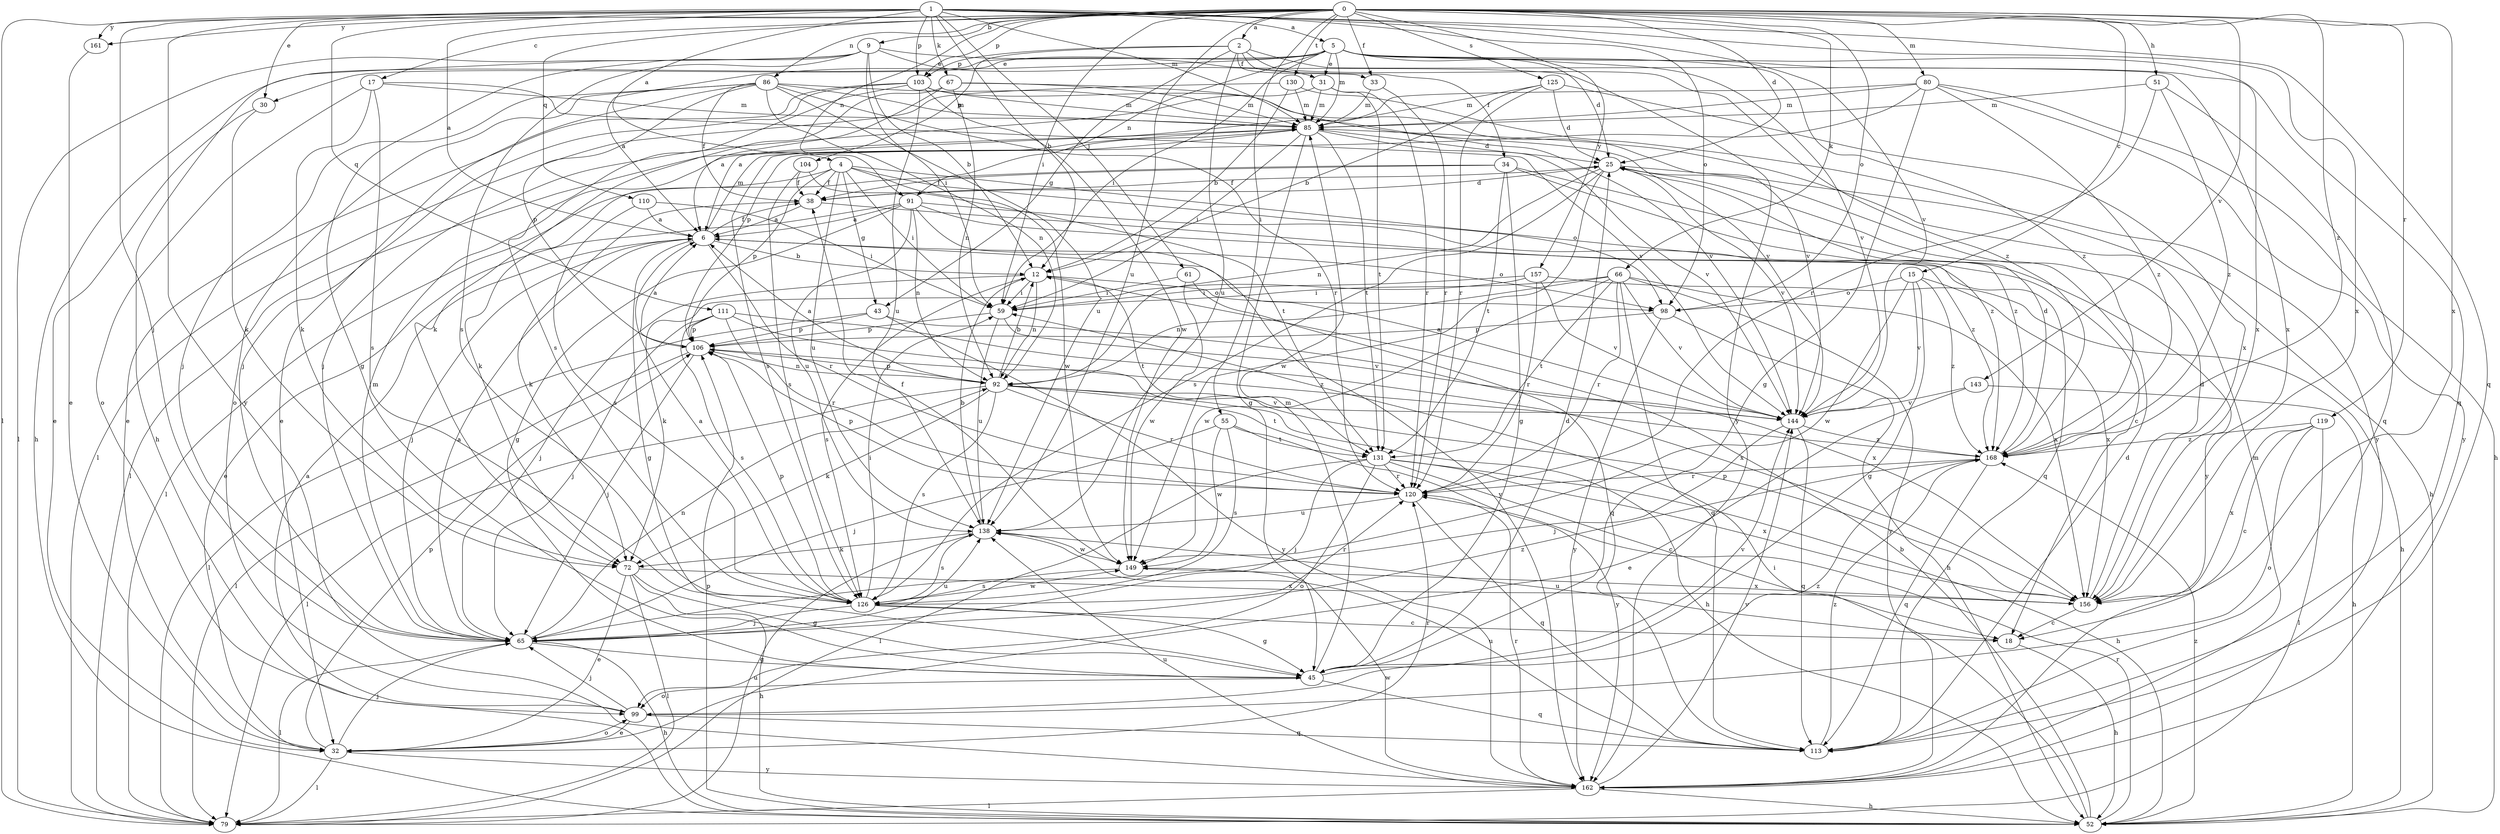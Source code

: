 strict digraph  {
0;
1;
2;
4;
5;
6;
9;
12;
15;
17;
18;
25;
30;
31;
32;
33;
34;
38;
43;
45;
51;
52;
55;
59;
61;
65;
66;
67;
72;
79;
80;
85;
86;
91;
92;
98;
99;
103;
104;
106;
110;
111;
113;
119;
120;
125;
126;
130;
131;
138;
143;
144;
149;
156;
157;
161;
162;
168;
0 -> 2  [label=a];
0 -> 9  [label=b];
0 -> 15  [label=c];
0 -> 17  [label=c];
0 -> 25  [label=d];
0 -> 33  [label=f];
0 -> 51  [label=h];
0 -> 55  [label=i];
0 -> 59  [label=i];
0 -> 66  [label=k];
0 -> 79  [label=l];
0 -> 80  [label=m];
0 -> 86  [label=n];
0 -> 91  [label=n];
0 -> 98  [label=o];
0 -> 103  [label=p];
0 -> 110  [label=q];
0 -> 119  [label=r];
0 -> 125  [label=s];
0 -> 130  [label=t];
0 -> 138  [label=u];
0 -> 143  [label=v];
0 -> 156  [label=x];
0 -> 157  [label=y];
0 -> 161  [label=y];
0 -> 168  [label=z];
1 -> 4  [label=a];
1 -> 5  [label=a];
1 -> 6  [label=a];
1 -> 12  [label=b];
1 -> 30  [label=e];
1 -> 61  [label=j];
1 -> 65  [label=j];
1 -> 67  [label=k];
1 -> 85  [label=m];
1 -> 98  [label=o];
1 -> 103  [label=p];
1 -> 111  [label=q];
1 -> 113  [label=q];
1 -> 144  [label=v];
1 -> 156  [label=x];
1 -> 161  [label=y];
1 -> 162  [label=y];
2 -> 33  [label=f];
2 -> 34  [label=f];
2 -> 43  [label=g];
2 -> 103  [label=p];
2 -> 104  [label=p];
2 -> 138  [label=u];
2 -> 156  [label=x];
2 -> 168  [label=z];
4 -> 38  [label=f];
4 -> 43  [label=g];
4 -> 59  [label=i];
4 -> 72  [label=k];
4 -> 98  [label=o];
4 -> 106  [label=p];
4 -> 138  [label=u];
4 -> 149  [label=w];
4 -> 168  [label=z];
5 -> 6  [label=a];
5 -> 25  [label=d];
5 -> 30  [label=e];
5 -> 31  [label=e];
5 -> 52  [label=h];
5 -> 59  [label=i];
5 -> 85  [label=m];
5 -> 91  [label=n];
5 -> 113  [label=q];
5 -> 144  [label=v];
5 -> 156  [label=x];
5 -> 168  [label=z];
6 -> 12  [label=b];
6 -> 38  [label=f];
6 -> 45  [label=g];
6 -> 65  [label=j];
6 -> 85  [label=m];
6 -> 98  [label=o];
6 -> 120  [label=r];
9 -> 12  [label=b];
9 -> 31  [label=e];
9 -> 45  [label=g];
9 -> 52  [label=h];
9 -> 59  [label=i];
9 -> 79  [label=l];
9 -> 126  [label=s];
9 -> 162  [label=y];
12 -> 59  [label=i];
12 -> 65  [label=j];
12 -> 92  [label=n];
12 -> 98  [label=o];
12 -> 126  [label=s];
12 -> 131  [label=t];
15 -> 45  [label=g];
15 -> 98  [label=o];
15 -> 144  [label=v];
15 -> 149  [label=w];
15 -> 156  [label=x];
15 -> 168  [label=z];
17 -> 72  [label=k];
17 -> 85  [label=m];
17 -> 99  [label=o];
17 -> 126  [label=s];
17 -> 144  [label=v];
18 -> 52  [label=h];
18 -> 138  [label=u];
25 -> 38  [label=f];
25 -> 52  [label=h];
25 -> 92  [label=n];
25 -> 126  [label=s];
25 -> 144  [label=v];
25 -> 149  [label=w];
30 -> 32  [label=e];
30 -> 72  [label=k];
31 -> 65  [label=j];
31 -> 85  [label=m];
31 -> 120  [label=r];
31 -> 131  [label=t];
32 -> 65  [label=j];
32 -> 79  [label=l];
32 -> 99  [label=o];
32 -> 106  [label=p];
32 -> 120  [label=r];
32 -> 162  [label=y];
33 -> 85  [label=m];
33 -> 120  [label=r];
34 -> 38  [label=f];
34 -> 45  [label=g];
34 -> 79  [label=l];
34 -> 131  [label=t];
34 -> 162  [label=y];
34 -> 168  [label=z];
38 -> 6  [label=a];
38 -> 25  [label=d];
38 -> 72  [label=k];
38 -> 113  [label=q];
43 -> 79  [label=l];
43 -> 106  [label=p];
43 -> 156  [label=x];
43 -> 162  [label=y];
45 -> 25  [label=d];
45 -> 85  [label=m];
45 -> 99  [label=o];
45 -> 113  [label=q];
45 -> 144  [label=v];
51 -> 85  [label=m];
51 -> 113  [label=q];
51 -> 120  [label=r];
51 -> 168  [label=z];
52 -> 12  [label=b];
52 -> 59  [label=i];
52 -> 106  [label=p];
52 -> 120  [label=r];
52 -> 168  [label=z];
55 -> 65  [label=j];
55 -> 126  [label=s];
55 -> 131  [label=t];
55 -> 149  [label=w];
55 -> 162  [label=y];
59 -> 106  [label=p];
59 -> 138  [label=u];
59 -> 144  [label=v];
61 -> 59  [label=i];
61 -> 113  [label=q];
61 -> 149  [label=w];
65 -> 6  [label=a];
65 -> 45  [label=g];
65 -> 52  [label=h];
65 -> 79  [label=l];
65 -> 85  [label=m];
65 -> 92  [label=n];
65 -> 138  [label=u];
65 -> 168  [label=z];
66 -> 59  [label=i];
66 -> 92  [label=n];
66 -> 113  [label=q];
66 -> 120  [label=r];
66 -> 131  [label=t];
66 -> 144  [label=v];
66 -> 149  [label=w];
66 -> 156  [label=x];
66 -> 162  [label=y];
67 -> 6  [label=a];
67 -> 72  [label=k];
67 -> 85  [label=m];
67 -> 92  [label=n];
67 -> 144  [label=v];
72 -> 32  [label=e];
72 -> 45  [label=g];
72 -> 52  [label=h];
72 -> 79  [label=l];
72 -> 156  [label=x];
79 -> 138  [label=u];
80 -> 6  [label=a];
80 -> 45  [label=g];
80 -> 52  [label=h];
80 -> 85  [label=m];
80 -> 106  [label=p];
80 -> 162  [label=y];
80 -> 168  [label=z];
85 -> 25  [label=d];
85 -> 45  [label=g];
85 -> 59  [label=i];
85 -> 79  [label=l];
85 -> 126  [label=s];
85 -> 131  [label=t];
85 -> 144  [label=v];
86 -> 32  [label=e];
86 -> 38  [label=f];
86 -> 65  [label=j];
86 -> 85  [label=m];
86 -> 92  [label=n];
86 -> 99  [label=o];
86 -> 106  [label=p];
86 -> 120  [label=r];
86 -> 138  [label=u];
86 -> 144  [label=v];
91 -> 6  [label=a];
91 -> 18  [label=c];
91 -> 32  [label=e];
91 -> 45  [label=g];
91 -> 92  [label=n];
91 -> 138  [label=u];
91 -> 162  [label=y];
91 -> 168  [label=z];
92 -> 6  [label=a];
92 -> 12  [label=b];
92 -> 52  [label=h];
92 -> 72  [label=k];
92 -> 79  [label=l];
92 -> 106  [label=p];
92 -> 120  [label=r];
92 -> 126  [label=s];
92 -> 131  [label=t];
92 -> 144  [label=v];
98 -> 52  [label=h];
98 -> 106  [label=p];
98 -> 162  [label=y];
99 -> 6  [label=a];
99 -> 32  [label=e];
99 -> 65  [label=j];
99 -> 113  [label=q];
99 -> 168  [label=z];
103 -> 32  [label=e];
103 -> 65  [label=j];
103 -> 85  [label=m];
103 -> 126  [label=s];
103 -> 138  [label=u];
103 -> 144  [label=v];
103 -> 149  [label=w];
104 -> 38  [label=f];
104 -> 126  [label=s];
104 -> 131  [label=t];
106 -> 6  [label=a];
106 -> 65  [label=j];
106 -> 79  [label=l];
106 -> 92  [label=n];
110 -> 6  [label=a];
110 -> 59  [label=i];
110 -> 126  [label=s];
111 -> 65  [label=j];
111 -> 106  [label=p];
111 -> 120  [label=r];
111 -> 126  [label=s];
111 -> 156  [label=x];
111 -> 168  [label=z];
113 -> 25  [label=d];
113 -> 138  [label=u];
113 -> 168  [label=z];
119 -> 18  [label=c];
119 -> 79  [label=l];
119 -> 99  [label=o];
119 -> 156  [label=x];
119 -> 168  [label=z];
120 -> 106  [label=p];
120 -> 113  [label=q];
120 -> 138  [label=u];
125 -> 12  [label=b];
125 -> 25  [label=d];
125 -> 85  [label=m];
125 -> 120  [label=r];
125 -> 156  [label=x];
126 -> 6  [label=a];
126 -> 18  [label=c];
126 -> 45  [label=g];
126 -> 59  [label=i];
126 -> 65  [label=j];
126 -> 106  [label=p];
126 -> 120  [label=r];
126 -> 149  [label=w];
130 -> 12  [label=b];
130 -> 79  [label=l];
130 -> 85  [label=m];
130 -> 162  [label=y];
131 -> 18  [label=c];
131 -> 52  [label=h];
131 -> 65  [label=j];
131 -> 79  [label=l];
131 -> 99  [label=o];
131 -> 120  [label=r];
131 -> 156  [label=x];
138 -> 12  [label=b];
138 -> 72  [label=k];
138 -> 126  [label=s];
138 -> 149  [label=w];
143 -> 32  [label=e];
143 -> 52  [label=h];
143 -> 144  [label=v];
144 -> 6  [label=a];
144 -> 65  [label=j];
144 -> 113  [label=q];
144 -> 168  [label=z];
149 -> 38  [label=f];
149 -> 126  [label=s];
149 -> 156  [label=x];
156 -> 18  [label=c];
156 -> 25  [label=d];
156 -> 106  [label=p];
157 -> 52  [label=h];
157 -> 59  [label=i];
157 -> 72  [label=k];
157 -> 120  [label=r];
157 -> 144  [label=v];
161 -> 32  [label=e];
162 -> 52  [label=h];
162 -> 79  [label=l];
162 -> 85  [label=m];
162 -> 120  [label=r];
162 -> 138  [label=u];
162 -> 144  [label=v];
162 -> 149  [label=w];
168 -> 25  [label=d];
168 -> 113  [label=q];
168 -> 120  [label=r];
}
